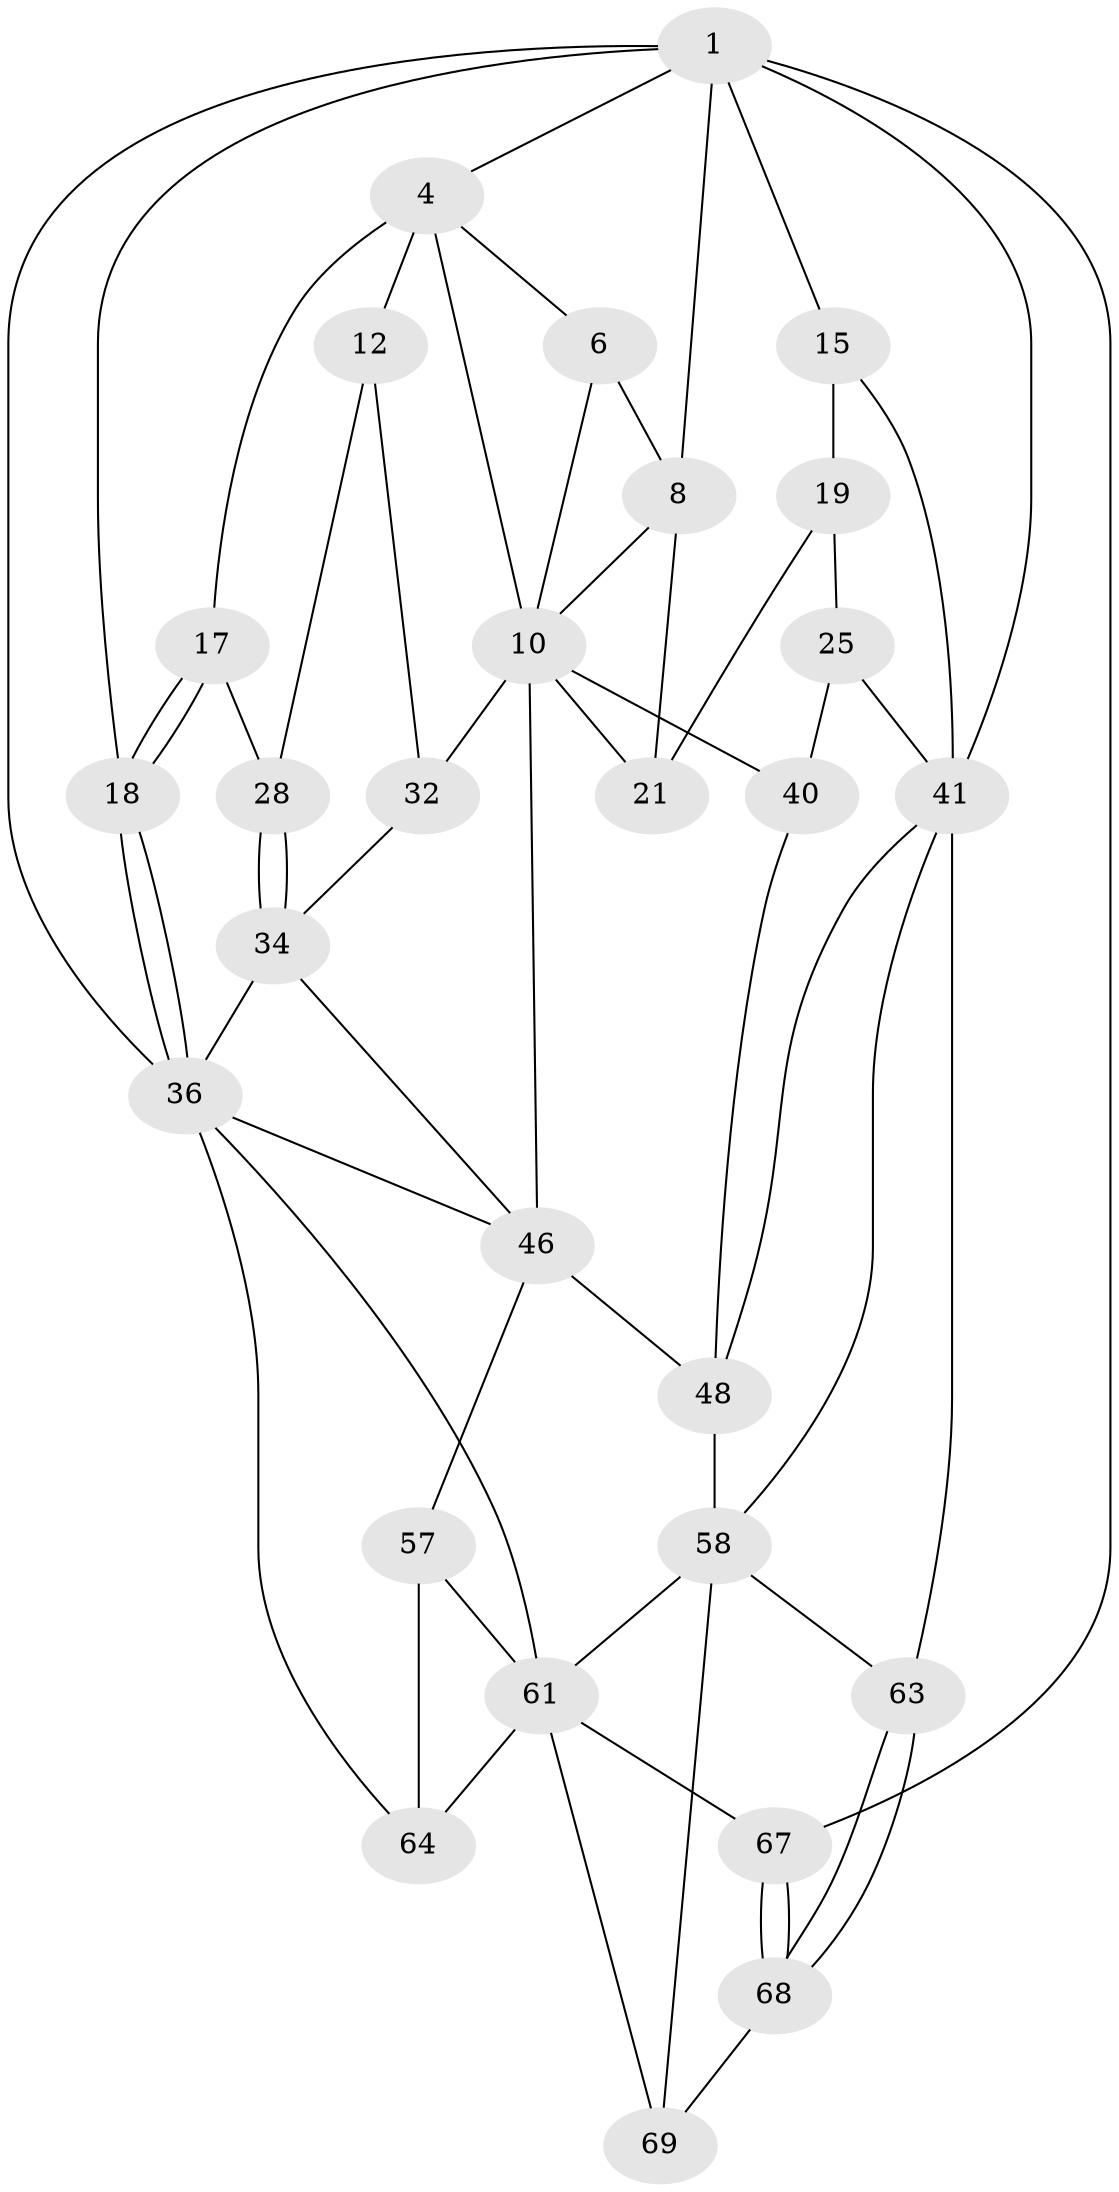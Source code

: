 // original degree distribution, {3: 0.04285714285714286, 6: 0.2, 5: 0.5571428571428572, 4: 0.2}
// Generated by graph-tools (version 1.1) at 2025/21/03/04/25 18:21:17]
// undirected, 28 vertices, 60 edges
graph export_dot {
graph [start="1"]
  node [color=gray90,style=filled];
  1 [pos="+0.932535813465312+0",super="+7+2"];
  4 [pos="+0.06848897228507399+0",super="+5+14"];
  6 [pos="+0.6192651927107533+0",super="+9"];
  8 [pos="+0.6385625559347088+0.19523200556508136",super="+22"];
  10 [pos="+0.5143425673517228+0.23644995675017494",super="+29"];
  12 [pos="+0.23332904781029765+0.20920547796210912",super="+27+13"];
  15 [pos="+1+0.04316837080422996",super="+24+16"];
  17 [pos="+0.017009111838383276+0.25764815962965903",super="+26"];
  18 [pos="+0+0.35616916399002296"];
  19 [pos="+0.891826679191971+0.15068284169162519",super="+23+20"];
  21 [pos="+0.8197260107607011+0.2699009581043724"];
  25 [pos="+0.8871876302740367+0.3169606357627014",super="+38"];
  28 [pos="+0.16948043954878078+0.4133158479873055"];
  32 [pos="+0.3340980676047957+0.38110284359863855"];
  34 [pos="+0.15547454408623862+0.4467118179112675",super="+35"];
  36 [pos="+0+0.5212470655817009",super="+52"];
  40 [pos="+0.7583923698209233+0.5453001957282161",super="+44"];
  41 [pos="+1+0.425416837039229",super="+43"];
  46 [pos="+0.440991504001924+0.5317626973716448",super="+50+47"];
  48 [pos="+0.75899071255665+0.5558313797435603",super="+49"];
  57 [pos="+0.2547595311785691+0.7449052526128879",super="+62"];
  58 [pos="+0.49086207054798225+0.647720076993164",super="+59"];
  61 [pos="+0.3414918534784162+0.8367695363012944",super="+65"];
  63 [pos="+0.6670397098760377+0.8070895915369234"];
  64 [pos="+0.17933091326696876+0.799406966099394"];
  67 [pos="+1+1"];
  68 [pos="+0.6727569857206805+0.8320248244798404"];
  69 [pos="+0.5237832702968738+0.9971429907218574"];
  1 -- 8;
  1 -- 18;
  1 -- 67;
  1 -- 4;
  1 -- 15 [weight=2];
  1 -- 41;
  1 -- 36 [weight=2];
  4 -- 10;
  4 -- 12 [weight=2];
  4 -- 6;
  4 -- 17;
  6 -- 8;
  6 -- 10;
  8 -- 21;
  8 -- 10;
  10 -- 32;
  10 -- 40 [weight=2];
  10 -- 21;
  10 -- 46;
  12 -- 32;
  12 -- 28;
  15 -- 41;
  15 -- 19 [weight=2];
  17 -- 18;
  17 -- 18;
  17 -- 28;
  18 -- 36;
  18 -- 36;
  19 -- 25 [weight=2];
  19 -- 21;
  25 -- 40;
  25 -- 41 [weight=2];
  28 -- 34;
  28 -- 34;
  32 -- 34;
  34 -- 36;
  34 -- 46;
  36 -- 64;
  36 -- 61;
  36 -- 46;
  40 -- 48;
  41 -- 48;
  41 -- 58;
  41 -- 63;
  46 -- 48;
  46 -- 57 [weight=2];
  48 -- 58;
  57 -- 64;
  57 -- 61;
  58 -- 61;
  58 -- 69;
  58 -- 63;
  61 -- 64;
  61 -- 67;
  61 -- 69;
  63 -- 68;
  63 -- 68;
  67 -- 68;
  67 -- 68;
  68 -- 69;
}
